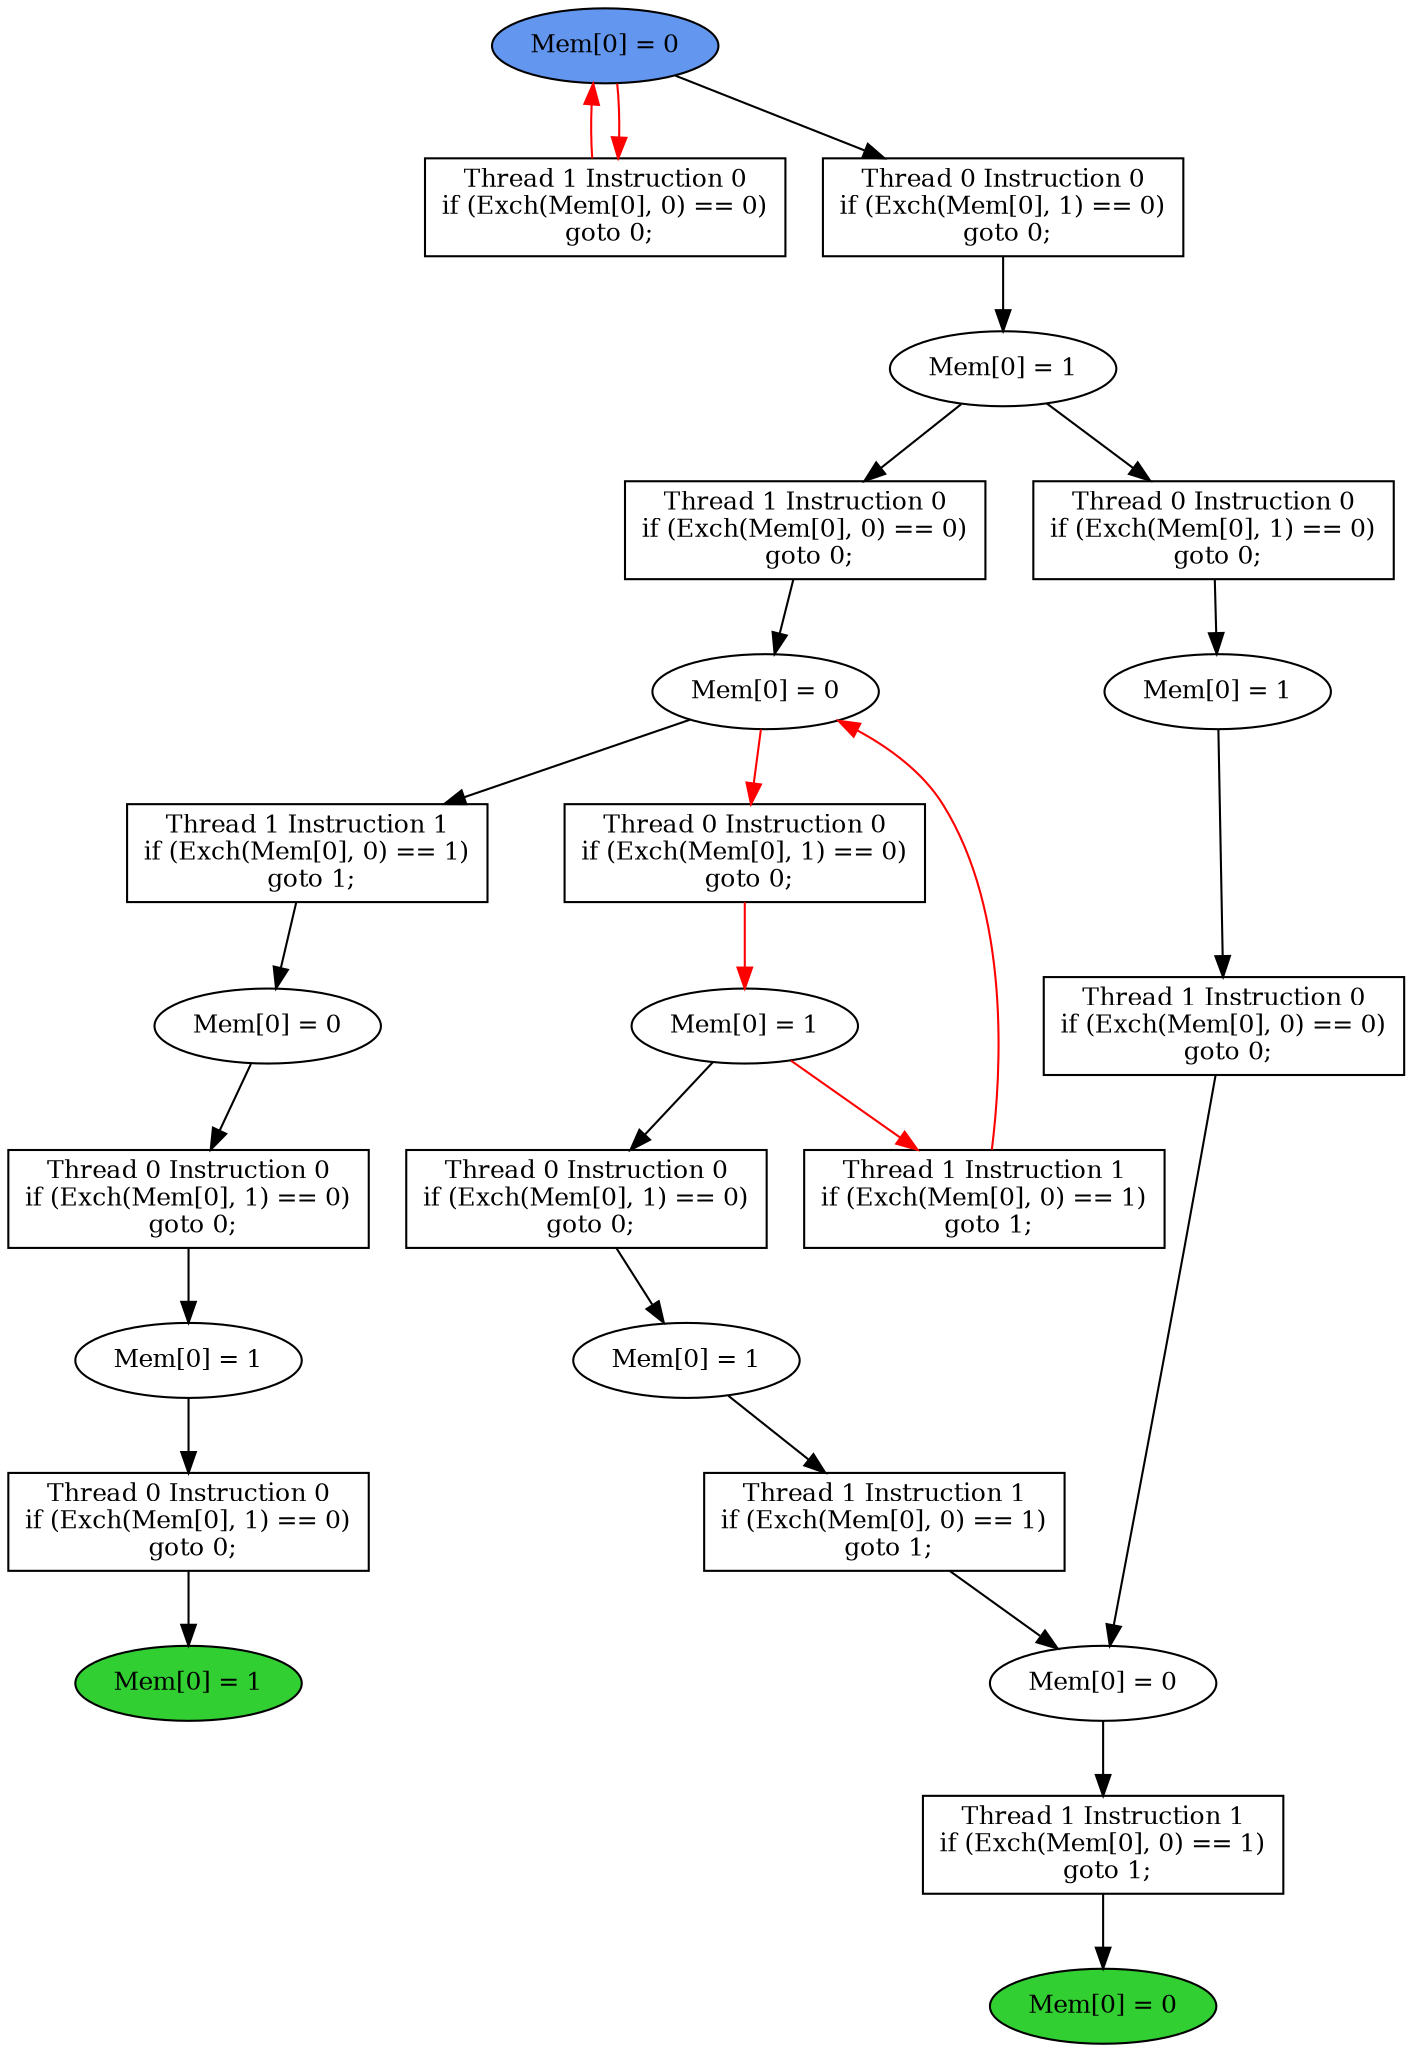 digraph "graph" {
graph [fontsize=12]
node [fontsize=12]
edge [fontsize=12]
rankdir=TB;
"N15" -> "N14" [uuid = "<A0, END1>", color = "#000000", fontcolor = "#ffffff", style = "solid", label = "", dir = "forward", weight = "1"]
"N13" -> "N12" [uuid = "<A1, S7>", color = "#000000", fontcolor = "#ffffff", style = "solid", label = "", dir = "forward", weight = "1"]
"N29" -> "N28" [uuid = "<A2, S1>", color = "#ff0000", fontcolor = "#ffffff", style = "solid", label = "", dir = "forward", weight = "1"]
"N22" -> "N21" [uuid = "<A3, S0>", color = "#000000", fontcolor = "#ffffff", style = "solid", label = "", dir = "forward", weight = "1"]
"N34" -> "N26" [uuid = "<A4, START$0>", color = "#ff0000", fontcolor = "#ffffff", style = "solid", label = "", dir = "back", weight = "1"]
"N30" -> "N27" [uuid = "<A5, S6>", color = "#ff0000", fontcolor = "#ffffff", style = "solid", label = "", dir = "back", weight = "1"]
"N20" -> "N16" [uuid = "<A6, S5>", color = "#000000", fontcolor = "#ffffff", style = "solid", label = "", dir = "forward", weight = "1"]
"N31" -> "N30" [uuid = "<A7, S6>", color = "#000000", fontcolor = "#ffffff", style = "solid", label = "", dir = "forward", weight = "1"]
"N17" -> "N16" [uuid = "<A8, S5>", color = "#000000", fontcolor = "#ffffff", style = "solid", label = "", dir = "forward", weight = "1"]
"N9" -> "N8" [uuid = "<A9, END0>", color = "#000000", fontcolor = "#ffffff", style = "solid", label = "", dir = "forward", weight = "1"]
"N33" -> "N32" [uuid = "<A10, S4>", color = "#000000", fontcolor = "#ffffff", style = "solid", label = "", dir = "forward", weight = "1"]
"N19" -> "N18" [uuid = "<A11, S3>", color = "#000000", fontcolor = "#ffffff", style = "solid", label = "", dir = "forward", weight = "1"]
"N11" -> "N10" [uuid = "<A12, S2>", color = "#000000", fontcolor = "#ffffff", style = "solid", label = "", dir = "forward", weight = "1"]
"N16" -> "N15" [uuid = "<A0, S5>", color = "#000000", fontcolor = "#ffffff", style = "solid", label = "", dir = "forward", weight = "1"]
"N30" -> "N13" [uuid = "<A1, S6>", color = "#000000", fontcolor = "#ffffff", style = "solid", label = "", dir = "forward", weight = "1"]
"N30" -> "N29" [uuid = "<A2, S6>", color = "#ff0000", fontcolor = "#ffffff", style = "solid", label = "", dir = "forward", weight = "1"]
"N28" -> "N22" [uuid = "<A3, S1>", color = "#000000", fontcolor = "#ffffff", style = "solid", label = "", dir = "forward", weight = "1"]
"N34" -> "N26" [uuid = "<A4, START$0>", color = "#ff0000", fontcolor = "#ffffff", style = "solid", label = "", dir = "forward", weight = "1"]
"N28" -> "N27" [uuid = "<A5, S1>", color = "#ff0000", fontcolor = "#ffffff", style = "solid", label = "", dir = "forward", weight = "1"]
"N21" -> "N20" [uuid = "<A6, S0>", color = "#000000", fontcolor = "#ffffff", style = "solid", label = "", dir = "forward", weight = "1"]
"N32" -> "N31" [uuid = "<A7, S4>", color = "#000000", fontcolor = "#ffffff", style = "solid", label = "", dir = "forward", weight = "1"]
"N18" -> "N17" [uuid = "<A8, S3>", color = "#000000", fontcolor = "#ffffff", style = "solid", label = "", dir = "forward", weight = "1"]
"N10" -> "N9" [uuid = "<A9, S2>", color = "#000000", fontcolor = "#ffffff", style = "solid", label = "", dir = "forward", weight = "1"]
"N34" -> "N33" [uuid = "<A10, START$0>", color = "#000000", fontcolor = "#ffffff", style = "solid", label = "", dir = "forward", weight = "1"]
"N32" -> "N19" [uuid = "<A11, S4>", color = "#000000", fontcolor = "#ffffff", style = "solid", label = "", dir = "forward", weight = "1"]
"N12" -> "N11" [uuid = "<A12, S7>", color = "#000000", fontcolor = "#ffffff", style = "solid", label = "", dir = "forward", weight = "1"]
"N8" [uuid="END0", label="Mem[0] = 1", fillcolor = "#31cf31", fontcolor = "#000000", shape = "ellipse", style = "filled, solid"]
"N9" [uuid="A9", label="Thread 0 Instruction 0
if (Exch(Mem[0], 1) == 0)
 goto 0;", fillcolor = "#ffffff", fontcolor = "#000000", shape = "box", style = "filled, solid"]
"N10" [uuid="S2", label="Mem[0] = 1", fillcolor = "#ffffff", fontcolor = "#000000", shape = "ellipse", style = "filled, solid"]
"N11" [uuid="A12", label="Thread 0 Instruction 0
if (Exch(Mem[0], 1) == 0)
 goto 0;", fillcolor = "#ffffff", fontcolor = "#000000", shape = "box", style = "filled, solid"]
"N12" [uuid="S7", label="Mem[0] = 0", fillcolor = "#ffffff", fontcolor = "#000000", shape = "ellipse", style = "filled, solid"]
"N13" [uuid="A1", label="Thread 1 Instruction 1
if (Exch(Mem[0], 0) == 1)
 goto 1;", fillcolor = "#ffffff", fontcolor = "#000000", shape = "box", style = "filled, solid"]
"N14" [uuid="END1", label="Mem[0] = 0", fillcolor = "#31cf31", fontcolor = "#000000", shape = "ellipse", style = "filled, solid"]
"N15" [uuid="A0", label="Thread 1 Instruction 1
if (Exch(Mem[0], 0) == 1)
 goto 1;", fillcolor = "#ffffff", fontcolor = "#000000", shape = "box", style = "filled, solid"]
"N16" [uuid="S5", label="Mem[0] = 0", fillcolor = "#ffffff", fontcolor = "#000000", shape = "ellipse", style = "filled, solid"]
"N17" [uuid="A8", label="Thread 1 Instruction 0
if (Exch(Mem[0], 0) == 0)
 goto 0;", fillcolor = "#ffffff", fontcolor = "#000000", shape = "box", style = "filled, solid"]
"N18" [uuid="S3", label="Mem[0] = 1", fillcolor = "#ffffff", fontcolor = "#000000", shape = "ellipse", style = "filled, solid"]
"N19" [uuid="A11", label="Thread 0 Instruction 0
if (Exch(Mem[0], 1) == 0)
 goto 0;", fillcolor = "#ffffff", fontcolor = "#000000", shape = "box", style = "filled, solid"]
"N20" [uuid="A6", label="Thread 1 Instruction 1
if (Exch(Mem[0], 0) == 1)
 goto 1;", fillcolor = "#ffffff", fontcolor = "#000000", shape = "box", style = "filled, solid"]
"N21" [uuid="S0", label="Mem[0] = 1", fillcolor = "#ffffff", fontcolor = "#000000", shape = "ellipse", style = "filled, solid"]
"N22" [uuid="A3", label="Thread 0 Instruction 0
if (Exch(Mem[0], 1) == 0)
 goto 0;", fillcolor = "#ffffff", fontcolor = "#000000", shape = "box", style = "filled, solid"]
"N26" [uuid="A4", label="Thread 1 Instruction 0
if (Exch(Mem[0], 0) == 0)
 goto 0;", fillcolor = "#ffffff", fontcolor = "#000000", shape = "box", style = "filled, solid"]
"N27" [uuid="A5", label="Thread 1 Instruction 1
if (Exch(Mem[0], 0) == 1)
 goto 1;", fillcolor = "#ffffff", fontcolor = "#000000", shape = "box", style = "filled, solid"]
"N28" [uuid="S1", label="Mem[0] = 1", fillcolor = "#ffffff", fontcolor = "#000000", shape = "ellipse", style = "filled, solid"]
"N29" [uuid="A2", label="Thread 0 Instruction 0
if (Exch(Mem[0], 1) == 0)
 goto 0;", fillcolor = "#ffffff", fontcolor = "#000000", shape = "box", style = "filled, solid"]
"N30" [uuid="S6", label="Mem[0] = 0", fillcolor = "#ffffff", fontcolor = "#000000", shape = "ellipse", style = "filled, solid"]
"N31" [uuid="A7", label="Thread 1 Instruction 0
if (Exch(Mem[0], 0) == 0)
 goto 0;", fillcolor = "#ffffff", fontcolor = "#000000", shape = "box", style = "filled, solid"]
"N32" [uuid="S4", label="Mem[0] = 1", fillcolor = "#ffffff", fontcolor = "#000000", shape = "ellipse", style = "filled, solid"]
"N33" [uuid="A10", label="Thread 0 Instruction 0
if (Exch(Mem[0], 1) == 0)
 goto 0;", fillcolor = "#ffffff", fontcolor = "#000000", shape = "box", style = "filled, solid"]
"N34" [uuid="START$0", label="Mem[0] = 0", fillcolor = "#6396ef", fontcolor = "#000000", shape = "ellipse", style = "filled, solid"]
}